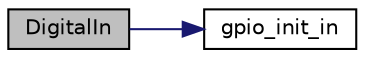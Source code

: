 digraph "DigitalIn"
{
 // LATEX_PDF_SIZE
  edge [fontname="Helvetica",fontsize="10",labelfontname="Helvetica",labelfontsize="10"];
  node [fontname="Helvetica",fontsize="10",shape=record];
  rankdir="LR";
  Node1 [label="DigitalIn",height=0.2,width=0.4,color="black", fillcolor="grey75", style="filled", fontcolor="black",tooltip=" "];
  Node1 -> Node2 [color="midnightblue",fontsize="10",style="solid",fontname="Helvetica"];
  Node2 [label="gpio_init_in",height=0.2,width=0.4,color="black", fillcolor="white", style="filled",URL="$group__hal__gpio.html#ga673e8a1c56bae84724ba155f3c99e959",tooltip=" "];
}
